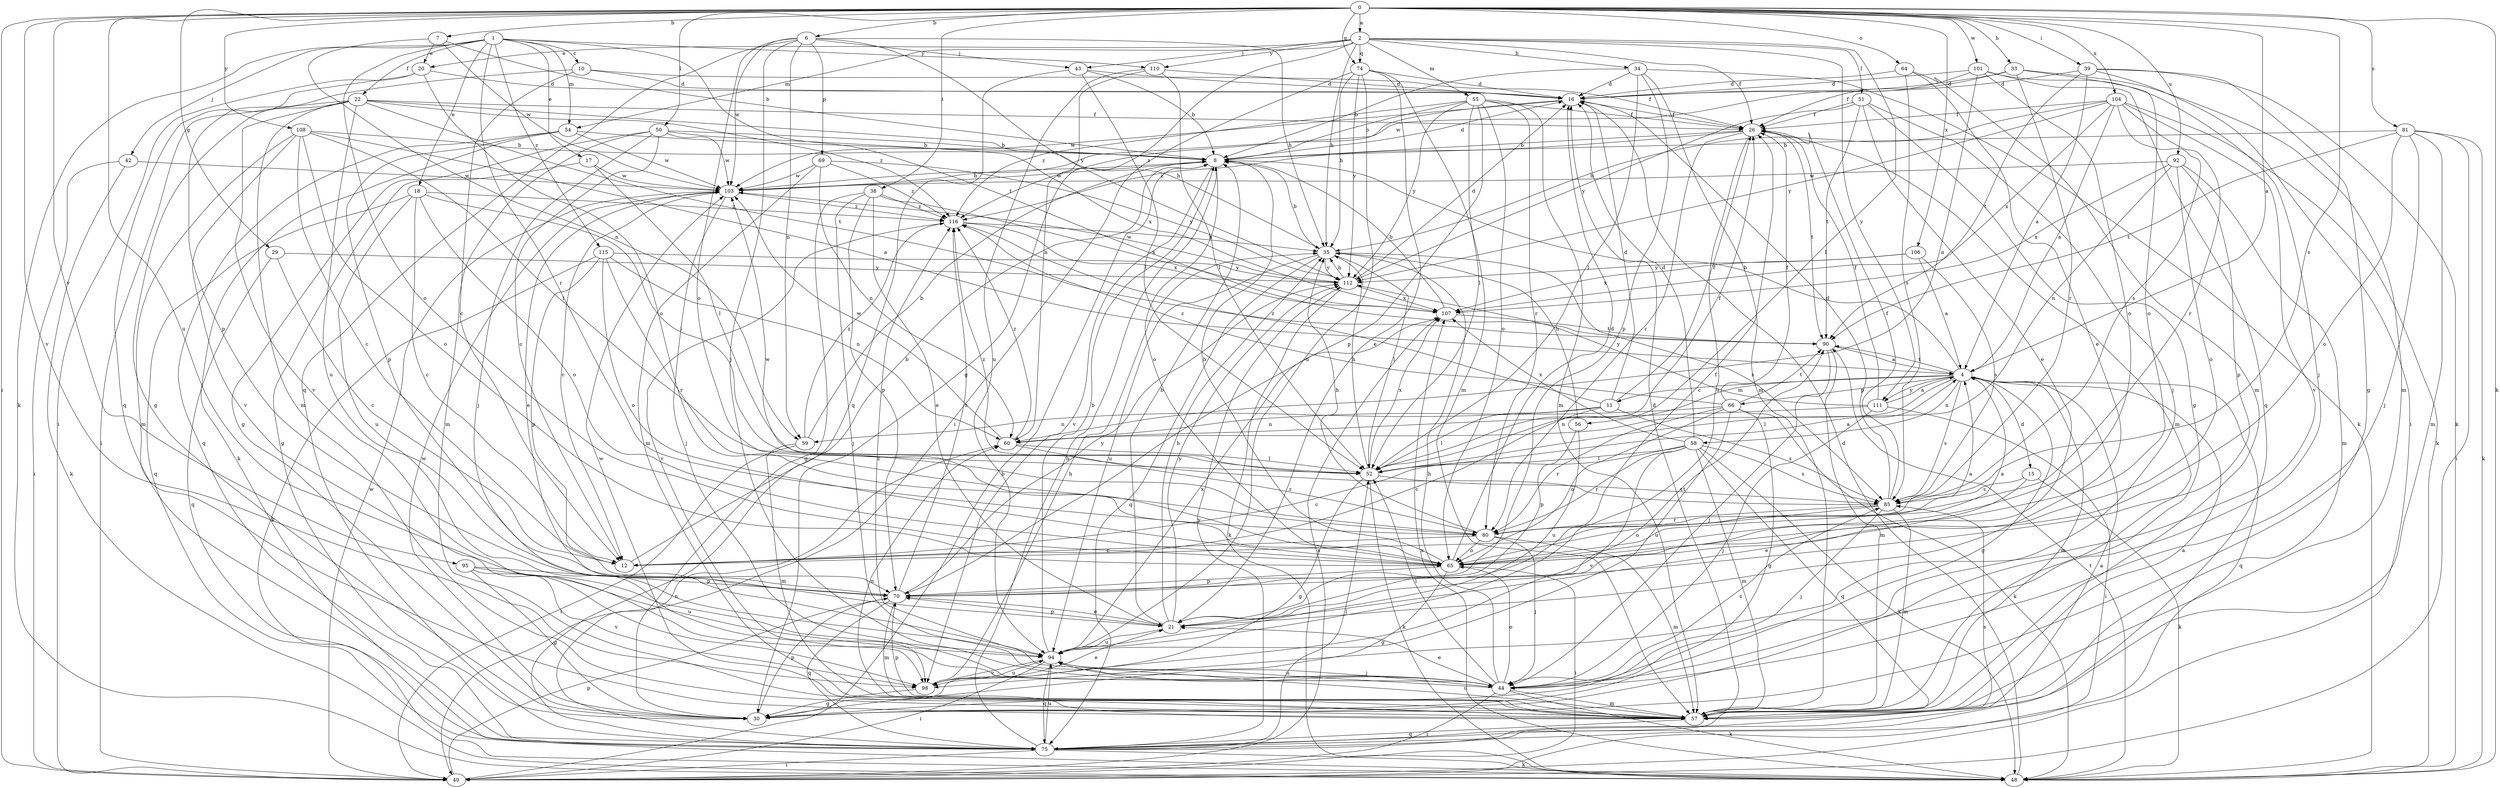 strict digraph  {
0;
1;
2;
4;
6;
7;
8;
10;
11;
12;
15;
16;
17;
18;
20;
21;
22;
26;
29;
30;
33;
34;
35;
38;
39;
40;
42;
43;
44;
48;
50;
51;
52;
54;
55;
56;
57;
58;
59;
60;
64;
65;
66;
69;
70;
74;
75;
80;
81;
85;
90;
92;
94;
95;
98;
101;
103;
104;
106;
107;
108;
110;
111;
112;
115;
116;
0 -> 2  [label=a];
0 -> 4  [label=a];
0 -> 6  [label=b];
0 -> 7  [label=b];
0 -> 29  [label=g];
0 -> 33  [label=h];
0 -> 38  [label=i];
0 -> 39  [label=i];
0 -> 40  [label=i];
0 -> 48  [label=k];
0 -> 50  [label=l];
0 -> 64  [label=o];
0 -> 74  [label=q];
0 -> 81  [label=s];
0 -> 85  [label=s];
0 -> 92  [label=u];
0 -> 94  [label=u];
0 -> 95  [label=v];
0 -> 98  [label=v];
0 -> 101  [label=w];
0 -> 104  [label=x];
0 -> 106  [label=x];
0 -> 108  [label=y];
1 -> 10  [label=c];
1 -> 17  [label=e];
1 -> 18  [label=e];
1 -> 22  [label=f];
1 -> 42  [label=j];
1 -> 48  [label=k];
1 -> 54  [label=m];
1 -> 65  [label=o];
1 -> 80  [label=r];
1 -> 90  [label=t];
1 -> 110  [label=y];
1 -> 115  [label=z];
2 -> 20  [label=e];
2 -> 26  [label=f];
2 -> 30  [label=g];
2 -> 34  [label=h];
2 -> 35  [label=h];
2 -> 43  [label=j];
2 -> 51  [label=l];
2 -> 52  [label=l];
2 -> 54  [label=m];
2 -> 55  [label=m];
2 -> 74  [label=q];
2 -> 110  [label=y];
2 -> 111  [label=y];
4 -> 8  [label=b];
4 -> 11  [label=c];
4 -> 15  [label=d];
4 -> 30  [label=g];
4 -> 52  [label=l];
4 -> 56  [label=m];
4 -> 57  [label=m];
4 -> 58  [label=n];
4 -> 66  [label=p];
4 -> 75  [label=q];
4 -> 85  [label=s];
4 -> 90  [label=t];
4 -> 111  [label=y];
6 -> 35  [label=h];
6 -> 43  [label=j];
6 -> 44  [label=j];
6 -> 59  [label=n];
6 -> 65  [label=o];
6 -> 69  [label=p];
6 -> 75  [label=q];
6 -> 103  [label=w];
6 -> 112  [label=y];
7 -> 8  [label=b];
7 -> 20  [label=e];
7 -> 59  [label=n];
7 -> 103  [label=w];
8 -> 16  [label=d];
8 -> 65  [label=o];
8 -> 98  [label=v];
8 -> 103  [label=w];
10 -> 12  [label=c];
10 -> 16  [label=d];
10 -> 26  [label=f];
10 -> 70  [label=p];
11 -> 12  [label=c];
11 -> 16  [label=d];
11 -> 26  [label=f];
11 -> 52  [label=l];
11 -> 59  [label=n];
11 -> 85  [label=s];
11 -> 116  [label=z];
12 -> 4  [label=a];
12 -> 8  [label=b];
15 -> 21  [label=e];
15 -> 48  [label=k];
15 -> 85  [label=s];
16 -> 26  [label=f];
16 -> 103  [label=w];
16 -> 116  [label=z];
17 -> 30  [label=g];
17 -> 52  [label=l];
17 -> 103  [label=w];
18 -> 12  [label=c];
18 -> 52  [label=l];
18 -> 65  [label=o];
18 -> 75  [label=q];
18 -> 94  [label=u];
18 -> 116  [label=z];
20 -> 16  [label=d];
20 -> 40  [label=i];
20 -> 65  [label=o];
20 -> 75  [label=q];
21 -> 8  [label=b];
21 -> 26  [label=f];
21 -> 35  [label=h];
21 -> 70  [label=p];
21 -> 90  [label=t];
21 -> 94  [label=u];
21 -> 112  [label=y];
22 -> 26  [label=f];
22 -> 30  [label=g];
22 -> 35  [label=h];
22 -> 40  [label=i];
22 -> 57  [label=m];
22 -> 90  [label=t];
22 -> 94  [label=u];
22 -> 98  [label=v];
22 -> 116  [label=z];
26 -> 8  [label=b];
26 -> 57  [label=m];
26 -> 80  [label=r];
26 -> 90  [label=t];
26 -> 94  [label=u];
26 -> 116  [label=z];
29 -> 12  [label=c];
29 -> 75  [label=q];
29 -> 112  [label=y];
30 -> 70  [label=p];
30 -> 103  [label=w];
33 -> 16  [label=d];
33 -> 26  [label=f];
33 -> 57  [label=m];
33 -> 65  [label=o];
33 -> 80  [label=r];
34 -> 8  [label=b];
34 -> 16  [label=d];
34 -> 48  [label=k];
34 -> 52  [label=l];
34 -> 57  [label=m];
34 -> 70  [label=p];
35 -> 8  [label=b];
35 -> 52  [label=l];
35 -> 75  [label=q];
35 -> 85  [label=s];
35 -> 94  [label=u];
35 -> 112  [label=y];
38 -> 21  [label=e];
38 -> 30  [label=g];
38 -> 44  [label=j];
38 -> 70  [label=p];
38 -> 107  [label=x];
38 -> 116  [label=z];
39 -> 4  [label=a];
39 -> 16  [label=d];
39 -> 30  [label=g];
39 -> 40  [label=i];
39 -> 48  [label=k];
39 -> 90  [label=t];
40 -> 8  [label=b];
40 -> 70  [label=p];
40 -> 103  [label=w];
40 -> 107  [label=x];
42 -> 40  [label=i];
42 -> 48  [label=k];
42 -> 103  [label=w];
43 -> 8  [label=b];
43 -> 16  [label=d];
43 -> 52  [label=l];
43 -> 75  [label=q];
44 -> 21  [label=e];
44 -> 35  [label=h];
44 -> 40  [label=i];
44 -> 48  [label=k];
44 -> 52  [label=l];
44 -> 57  [label=m];
44 -> 65  [label=o];
44 -> 85  [label=s];
44 -> 94  [label=u];
44 -> 116  [label=z];
48 -> 16  [label=d];
48 -> 90  [label=t];
48 -> 107  [label=x];
50 -> 8  [label=b];
50 -> 12  [label=c];
50 -> 30  [label=g];
50 -> 44  [label=j];
50 -> 57  [label=m];
50 -> 103  [label=w];
50 -> 107  [label=x];
51 -> 21  [label=e];
51 -> 26  [label=f];
51 -> 30  [label=g];
51 -> 44  [label=j];
51 -> 90  [label=t];
51 -> 112  [label=y];
52 -> 4  [label=a];
52 -> 26  [label=f];
52 -> 30  [label=g];
52 -> 35  [label=h];
52 -> 48  [label=k];
52 -> 85  [label=s];
52 -> 107  [label=x];
54 -> 8  [label=b];
54 -> 48  [label=k];
54 -> 70  [label=p];
54 -> 75  [label=q];
54 -> 103  [label=w];
55 -> 8  [label=b];
55 -> 26  [label=f];
55 -> 52  [label=l];
55 -> 57  [label=m];
55 -> 65  [label=o];
55 -> 70  [label=p];
55 -> 80  [label=r];
55 -> 112  [label=y];
55 -> 116  [label=z];
56 -> 35  [label=h];
56 -> 70  [label=p];
56 -> 94  [label=u];
57 -> 4  [label=a];
57 -> 16  [label=d];
57 -> 60  [label=n];
57 -> 70  [label=p];
57 -> 75  [label=q];
57 -> 94  [label=u];
57 -> 103  [label=w];
58 -> 12  [label=c];
58 -> 16  [label=d];
58 -> 48  [label=k];
58 -> 52  [label=l];
58 -> 57  [label=m];
58 -> 75  [label=q];
58 -> 80  [label=r];
58 -> 85  [label=s];
58 -> 98  [label=v];
58 -> 107  [label=x];
59 -> 8  [label=b];
59 -> 40  [label=i];
59 -> 57  [label=m];
59 -> 116  [label=z];
60 -> 52  [label=l];
60 -> 80  [label=r];
60 -> 103  [label=w];
60 -> 116  [label=z];
64 -> 16  [label=d];
64 -> 21  [label=e];
64 -> 57  [label=m];
64 -> 85  [label=s];
65 -> 4  [label=a];
65 -> 8  [label=b];
65 -> 16  [label=d];
65 -> 30  [label=g];
65 -> 40  [label=i];
65 -> 70  [label=p];
66 -> 26  [label=f];
66 -> 30  [label=g];
66 -> 48  [label=k];
66 -> 60  [label=n];
66 -> 65  [label=o];
66 -> 80  [label=r];
66 -> 90  [label=t];
66 -> 94  [label=u];
66 -> 116  [label=z];
69 -> 57  [label=m];
69 -> 60  [label=n];
69 -> 103  [label=w];
69 -> 112  [label=y];
69 -> 116  [label=z];
70 -> 21  [label=e];
70 -> 57  [label=m];
70 -> 75  [label=q];
70 -> 112  [label=y];
70 -> 116  [label=z];
74 -> 16  [label=d];
74 -> 21  [label=e];
74 -> 35  [label=h];
74 -> 40  [label=i];
74 -> 57  [label=m];
74 -> 94  [label=u];
74 -> 112  [label=y];
75 -> 4  [label=a];
75 -> 8  [label=b];
75 -> 40  [label=i];
75 -> 48  [label=k];
75 -> 52  [label=l];
75 -> 60  [label=n];
75 -> 85  [label=s];
75 -> 94  [label=u];
75 -> 112  [label=y];
80 -> 12  [label=c];
80 -> 35  [label=h];
80 -> 44  [label=j];
80 -> 57  [label=m];
80 -> 65  [label=o];
80 -> 103  [label=w];
81 -> 8  [label=b];
81 -> 40  [label=i];
81 -> 44  [label=j];
81 -> 48  [label=k];
81 -> 57  [label=m];
81 -> 65  [label=o];
81 -> 90  [label=t];
85 -> 16  [label=d];
85 -> 26  [label=f];
85 -> 44  [label=j];
85 -> 57  [label=m];
85 -> 65  [label=o];
85 -> 80  [label=r];
85 -> 116  [label=z];
90 -> 4  [label=a];
90 -> 44  [label=j];
90 -> 57  [label=m];
92 -> 57  [label=m];
92 -> 60  [label=n];
92 -> 65  [label=o];
92 -> 70  [label=p];
92 -> 103  [label=w];
92 -> 107  [label=x];
94 -> 8  [label=b];
94 -> 40  [label=i];
94 -> 44  [label=j];
94 -> 75  [label=q];
94 -> 98  [label=v];
94 -> 107  [label=x];
95 -> 30  [label=g];
95 -> 70  [label=p];
95 -> 94  [label=u];
95 -> 98  [label=v];
98 -> 21  [label=e];
98 -> 30  [label=g];
98 -> 35  [label=h];
98 -> 94  [label=u];
101 -> 16  [label=d];
101 -> 44  [label=j];
101 -> 60  [label=n];
101 -> 65  [label=o];
101 -> 75  [label=q];
101 -> 103  [label=w];
103 -> 8  [label=b];
103 -> 12  [label=c];
103 -> 21  [label=e];
103 -> 44  [label=j];
103 -> 116  [label=z];
104 -> 4  [label=a];
104 -> 26  [label=f];
104 -> 35  [label=h];
104 -> 48  [label=k];
104 -> 80  [label=r];
104 -> 85  [label=s];
104 -> 98  [label=v];
104 -> 107  [label=x];
104 -> 112  [label=y];
106 -> 4  [label=a];
106 -> 85  [label=s];
106 -> 107  [label=x];
106 -> 112  [label=y];
107 -> 8  [label=b];
107 -> 90  [label=t];
108 -> 4  [label=a];
108 -> 8  [label=b];
108 -> 12  [label=c];
108 -> 52  [label=l];
108 -> 57  [label=m];
108 -> 65  [label=o];
108 -> 98  [label=v];
110 -> 16  [label=d];
110 -> 52  [label=l];
110 -> 60  [label=n];
110 -> 94  [label=u];
111 -> 4  [label=a];
111 -> 26  [label=f];
111 -> 40  [label=i];
111 -> 44  [label=j];
111 -> 60  [label=n];
111 -> 112  [label=y];
112 -> 16  [label=d];
112 -> 35  [label=h];
112 -> 48  [label=k];
112 -> 103  [label=w];
112 -> 107  [label=x];
115 -> 48  [label=k];
115 -> 60  [label=n];
115 -> 65  [label=o];
115 -> 70  [label=p];
115 -> 80  [label=r];
115 -> 112  [label=y];
116 -> 35  [label=h];
116 -> 98  [label=v];
116 -> 107  [label=x];
}
